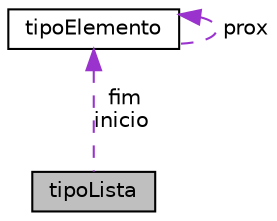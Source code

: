 digraph "tipoLista"
{
 // LATEX_PDF_SIZE
  edge [fontname="Helvetica",fontsize="10",labelfontname="Helvetica",labelfontsize="10"];
  node [fontname="Helvetica",fontsize="10",shape=record];
  Node1 [label="tipoLista",height=0.2,width=0.4,color="black", fillcolor="grey75", style="filled", fontcolor="black",tooltip=" "];
  Node2 -> Node1 [dir="back",color="darkorchid3",fontsize="10",style="dashed",label=" fim\ninicio" ,fontname="Helvetica"];
  Node2 [label="tipoElemento",height=0.2,width=0.4,color="black", fillcolor="white", style="filled",URL="$structtipoElemento.html",tooltip=" "];
  Node2 -> Node2 [dir="back",color="darkorchid3",fontsize="10",style="dashed",label=" prox" ,fontname="Helvetica"];
}
